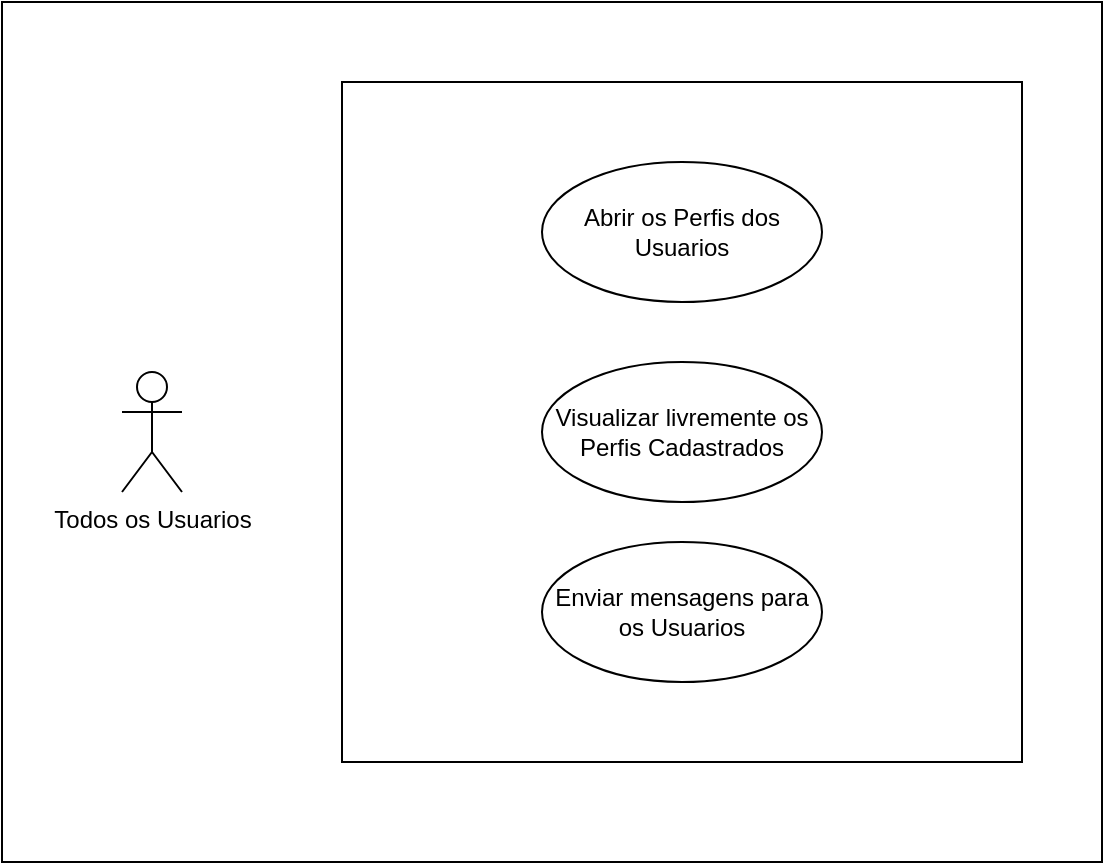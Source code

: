 <mxfile version="24.7.7">
  <diagram name="Página-1" id="rIfUtEnf7er5qqzF8Az-">
    <mxGraphModel dx="712" dy="831" grid="1" gridSize="10" guides="1" tooltips="1" connect="1" arrows="1" fold="1" page="1" pageScale="1" pageWidth="827" pageHeight="1169" math="0" shadow="0">
      <root>
        <mxCell id="0" />
        <mxCell id="1" parent="0" />
        <mxCell id="LRBswxuqiavKZs-7to3B-2" value="" style="html=1;whiteSpace=wrap;" vertex="1" parent="1">
          <mxGeometry x="40" y="110" width="550" height="430" as="geometry" />
        </mxCell>
        <mxCell id="LRBswxuqiavKZs-7to3B-1" value="&lt;div&gt;Todos os Usuarios&lt;/div&gt;&lt;div&gt;&lt;br&gt;&lt;/div&gt;" style="shape=umlActor;verticalLabelPosition=bottom;verticalAlign=top;html=1;" vertex="1" parent="1">
          <mxGeometry x="100" y="295" width="30" height="60" as="geometry" />
        </mxCell>
        <mxCell id="LRBswxuqiavKZs-7to3B-3" value="" style="html=1;whiteSpace=wrap;" vertex="1" parent="1">
          <mxGeometry x="210" y="150" width="340" height="340" as="geometry" />
        </mxCell>
        <mxCell id="LRBswxuqiavKZs-7to3B-4" value="&lt;div&gt;Abrir os Perfis dos Usuarios&lt;br&gt;&lt;/div&gt;" style="ellipse;whiteSpace=wrap;html=1;" vertex="1" parent="1">
          <mxGeometry x="310" y="190" width="140" height="70" as="geometry" />
        </mxCell>
        <mxCell id="LRBswxuqiavKZs-7to3B-5" value="Visualizar livremente os Perfis Cadastrados" style="ellipse;whiteSpace=wrap;html=1;" vertex="1" parent="1">
          <mxGeometry x="310" y="290" width="140" height="70" as="geometry" />
        </mxCell>
        <mxCell id="LRBswxuqiavKZs-7to3B-6" value="Enviar mensagens para os Usuarios " style="ellipse;whiteSpace=wrap;html=1;" vertex="1" parent="1">
          <mxGeometry x="310" y="380" width="140" height="70" as="geometry" />
        </mxCell>
      </root>
    </mxGraphModel>
  </diagram>
</mxfile>
